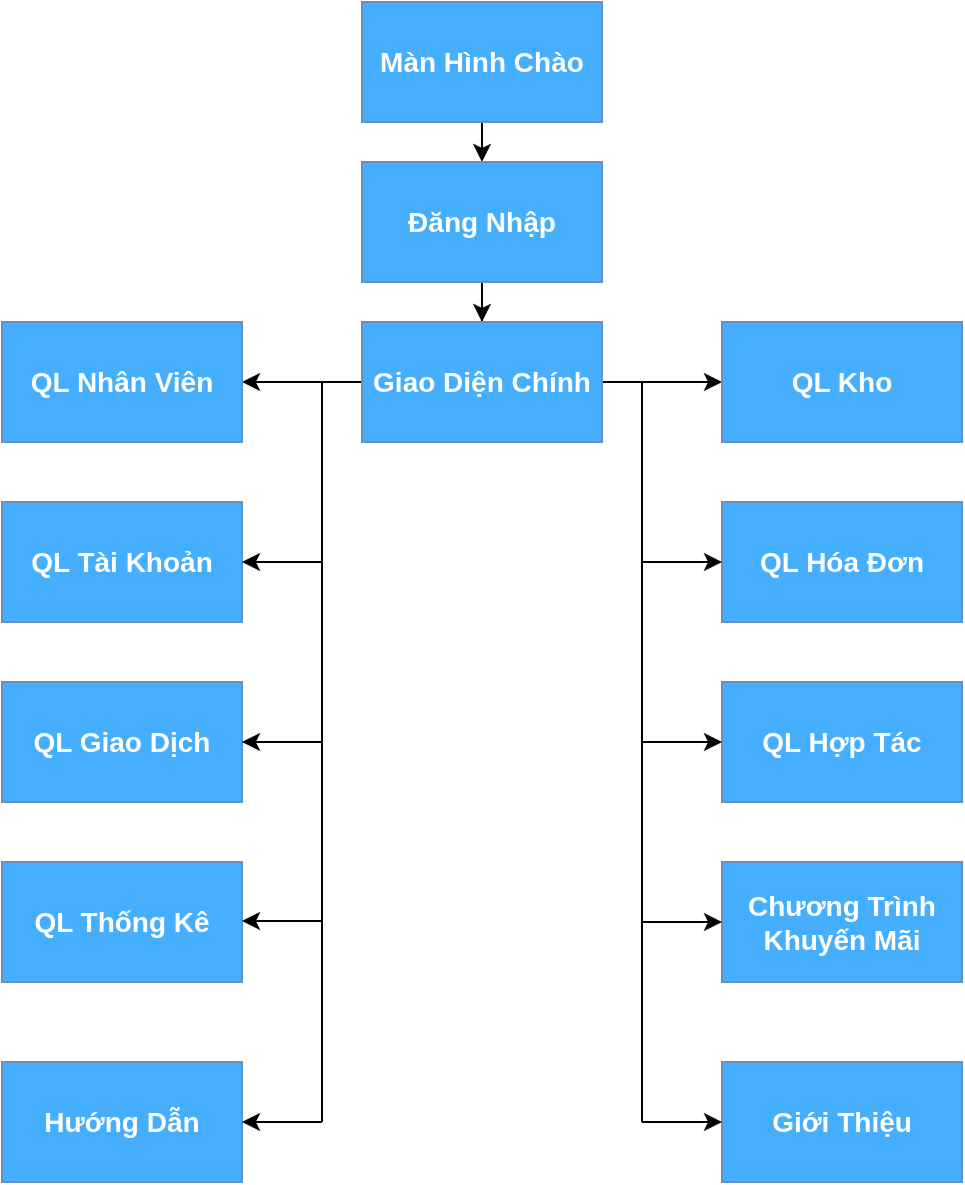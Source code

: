 <mxfile version="15.6.8" type="device"><diagram id="AlPurTziUNm4gtfimbGy" name="Page-1"><mxGraphModel dx="1038" dy="489" grid="1" gridSize="10" guides="1" tooltips="1" connect="1" arrows="1" fold="1" page="1" pageScale="1" pageWidth="850" pageHeight="1100" math="0" shadow="0"><root><mxCell id="0"/><mxCell id="1" parent="0"/><mxCell id="YrwpvN_W4QU2q3ToKCv7-18" style="edgeStyle=orthogonalEdgeStyle;rounded=0;orthogonalLoop=1;jettySize=auto;html=1;exitX=0.5;exitY=1;exitDx=0;exitDy=0;entryX=0.5;entryY=0;entryDx=0;entryDy=0;fontSize=14;fontColor=#FFFFFF;" edge="1" parent="1" source="YrwpvN_W4QU2q3ToKCv7-3" target="YrwpvN_W4QU2q3ToKCv7-4"><mxGeometry relative="1" as="geometry"/></mxCell><mxCell id="YrwpvN_W4QU2q3ToKCv7-3" value="&lt;b&gt;&lt;font style=&quot;font-size: 14px&quot; color=&quot;#ffffff&quot;&gt;Màn Hình Chào&lt;/font&gt;&lt;/b&gt;" style="rounded=0;whiteSpace=wrap;html=1;fillColor=#45AEFF;strokeColor=#6c8ebf;" vertex="1" parent="1"><mxGeometry x="320" y="240" width="120" height="60" as="geometry"/></mxCell><mxCell id="YrwpvN_W4QU2q3ToKCv7-19" style="edgeStyle=orthogonalEdgeStyle;rounded=0;orthogonalLoop=1;jettySize=auto;html=1;entryX=0.5;entryY=0;entryDx=0;entryDy=0;fontSize=14;fontColor=#FFFFFF;" edge="1" parent="1" source="YrwpvN_W4QU2q3ToKCv7-4" target="YrwpvN_W4QU2q3ToKCv7-5"><mxGeometry relative="1" as="geometry"/></mxCell><mxCell id="YrwpvN_W4QU2q3ToKCv7-4" value="&lt;font color=&quot;#ffffff&quot;&gt;&lt;span style=&quot;font-size: 14px&quot;&gt;&lt;b&gt;Đăng Nhập&lt;/b&gt;&lt;/span&gt;&lt;/font&gt;" style="rounded=0;whiteSpace=wrap;html=1;fillColor=#45AEFF;strokeColor=#6c8ebf;" vertex="1" parent="1"><mxGeometry x="320" y="320" width="120" height="60" as="geometry"/></mxCell><mxCell id="YrwpvN_W4QU2q3ToKCv7-23" style="edgeStyle=orthogonalEdgeStyle;rounded=0;orthogonalLoop=1;jettySize=auto;html=1;entryX=0;entryY=0.5;entryDx=0;entryDy=0;fontSize=14;fontColor=#FFFFFF;" edge="1" parent="1" source="YrwpvN_W4QU2q3ToKCv7-5" target="YrwpvN_W4QU2q3ToKCv7-9"><mxGeometry relative="1" as="geometry"/></mxCell><mxCell id="YrwpvN_W4QU2q3ToKCv7-24" style="edgeStyle=orthogonalEdgeStyle;rounded=0;orthogonalLoop=1;jettySize=auto;html=1;entryX=1;entryY=0.5;entryDx=0;entryDy=0;fontSize=14;fontColor=#FFFFFF;" edge="1" parent="1" source="YrwpvN_W4QU2q3ToKCv7-5" target="YrwpvN_W4QU2q3ToKCv7-6"><mxGeometry relative="1" as="geometry"/></mxCell><mxCell id="YrwpvN_W4QU2q3ToKCv7-5" value="&lt;b&gt;&lt;font style=&quot;font-size: 14px&quot; color=&quot;#ffffff&quot;&gt;Giao Diện Chính&lt;/font&gt;&lt;/b&gt;" style="rounded=0;whiteSpace=wrap;html=1;fillColor=#45AEFF;strokeColor=#6c8ebf;" vertex="1" parent="1"><mxGeometry x="320" y="400" width="120" height="60" as="geometry"/></mxCell><mxCell id="YrwpvN_W4QU2q3ToKCv7-6" value="&lt;b&gt;&lt;font style=&quot;font-size: 14px&quot; color=&quot;#ffffff&quot;&gt;QL Nhân Viên&lt;/font&gt;&lt;/b&gt;" style="rounded=0;whiteSpace=wrap;html=1;fillColor=#45AEFF;strokeColor=#6c8ebf;" vertex="1" parent="1"><mxGeometry x="140" y="400" width="120" height="60" as="geometry"/></mxCell><mxCell id="YrwpvN_W4QU2q3ToKCv7-7" value="&lt;b&gt;&lt;font style=&quot;font-size: 14px&quot; color=&quot;#ffffff&quot;&gt;QL Tài Khoản&lt;/font&gt;&lt;/b&gt;" style="rounded=0;whiteSpace=wrap;html=1;fillColor=#45AEFF;strokeColor=#6c8ebf;" vertex="1" parent="1"><mxGeometry x="140" y="490" width="120" height="60" as="geometry"/></mxCell><mxCell id="YrwpvN_W4QU2q3ToKCv7-8" value="&lt;b&gt;&lt;font style=&quot;font-size: 14px&quot; color=&quot;#ffffff&quot;&gt;QL Giao Dịch&lt;/font&gt;&lt;/b&gt;" style="rounded=0;whiteSpace=wrap;html=1;fillColor=#45AEFF;strokeColor=#6c8ebf;" vertex="1" parent="1"><mxGeometry x="140" y="580" width="120" height="60" as="geometry"/></mxCell><mxCell id="YrwpvN_W4QU2q3ToKCv7-9" value="&lt;b&gt;&lt;font style=&quot;font-size: 14px&quot; color=&quot;#ffffff&quot;&gt;QL Kho&lt;/font&gt;&lt;/b&gt;" style="rounded=0;whiteSpace=wrap;html=1;fillColor=#45AEFF;strokeColor=#6c8ebf;" vertex="1" parent="1"><mxGeometry x="500" y="400" width="120" height="60" as="geometry"/></mxCell><mxCell id="YrwpvN_W4QU2q3ToKCv7-10" value="&lt;b&gt;&lt;font style=&quot;font-size: 14px&quot; color=&quot;#ffffff&quot;&gt;QL Hóa Đơn&lt;/font&gt;&lt;/b&gt;" style="rounded=0;whiteSpace=wrap;html=1;fillColor=#45AEFF;strokeColor=#6c8ebf;" vertex="1" parent="1"><mxGeometry x="500" y="490" width="120" height="60" as="geometry"/></mxCell><mxCell id="YrwpvN_W4QU2q3ToKCv7-11" value="&lt;b&gt;&lt;font style=&quot;font-size: 14px&quot; color=&quot;#ffffff&quot;&gt;Chương Trình Khuyến Mãi&lt;/font&gt;&lt;/b&gt;" style="rounded=0;whiteSpace=wrap;html=1;fillColor=#45AEFF;strokeColor=#6c8ebf;" vertex="1" parent="1"><mxGeometry x="500" y="670" width="120" height="60" as="geometry"/></mxCell><mxCell id="YrwpvN_W4QU2q3ToKCv7-12" value="&lt;b&gt;&lt;font style=&quot;font-size: 14px&quot; color=&quot;#ffffff&quot;&gt;QL Thống Kê&lt;/font&gt;&lt;/b&gt;" style="rounded=0;whiteSpace=wrap;html=1;fillColor=#45AEFF;strokeColor=#6c8ebf;" vertex="1" parent="1"><mxGeometry x="140" y="670" width="120" height="60" as="geometry"/></mxCell><mxCell id="YrwpvN_W4QU2q3ToKCv7-13" value="&lt;b&gt;&lt;font style=&quot;font-size: 14px&quot; color=&quot;#ffffff&quot;&gt;QL Hợp Tác&lt;/font&gt;&lt;/b&gt;" style="rounded=0;whiteSpace=wrap;html=1;fillColor=#45AEFF;strokeColor=#6c8ebf;" vertex="1" parent="1"><mxGeometry x="500" y="580" width="120" height="60" as="geometry"/></mxCell><mxCell id="YrwpvN_W4QU2q3ToKCv7-15" value="&lt;b&gt;&lt;font style=&quot;font-size: 14px&quot; color=&quot;#ffffff&quot;&gt;Hướng Dẫn&lt;/font&gt;&lt;/b&gt;" style="rounded=0;whiteSpace=wrap;html=1;fillColor=#45AEFF;strokeColor=#6c8ebf;" vertex="1" parent="1"><mxGeometry x="140" y="770" width="120" height="60" as="geometry"/></mxCell><mxCell id="YrwpvN_W4QU2q3ToKCv7-16" value="&lt;b&gt;&lt;font style=&quot;font-size: 14px&quot; color=&quot;#ffffff&quot;&gt;Giới Thiệu&lt;/font&gt;&lt;/b&gt;" style="rounded=0;whiteSpace=wrap;html=1;fillColor=#45AEFF;strokeColor=#6c8ebf;" vertex="1" parent="1"><mxGeometry x="500" y="770" width="120" height="60" as="geometry"/></mxCell><mxCell id="YrwpvN_W4QU2q3ToKCv7-26" value="" style="endArrow=none;html=1;rounded=0;fontSize=14;fontColor=#FFFFFF;" edge="1" parent="1"><mxGeometry width="50" height="50" relative="1" as="geometry"><mxPoint x="300" y="800" as="sourcePoint"/><mxPoint x="300" y="430" as="targetPoint"/></mxGeometry></mxCell><mxCell id="YrwpvN_W4QU2q3ToKCv7-28" value="" style="endArrow=none;html=1;rounded=0;fontSize=14;fontColor=#FFFFFF;" edge="1" parent="1"><mxGeometry width="50" height="50" relative="1" as="geometry"><mxPoint x="460" y="800" as="sourcePoint"/><mxPoint x="460" y="430" as="targetPoint"/></mxGeometry></mxCell><mxCell id="YrwpvN_W4QU2q3ToKCv7-31" value="" style="endArrow=classic;html=1;rounded=0;fontSize=14;fontColor=#FFFFFF;entryX=1;entryY=0.5;entryDx=0;entryDy=0;" edge="1" parent="1" target="YrwpvN_W4QU2q3ToKCv7-7"><mxGeometry width="50" height="50" relative="1" as="geometry"><mxPoint x="300" y="520" as="sourcePoint"/><mxPoint x="380" y="570" as="targetPoint"/></mxGeometry></mxCell><mxCell id="YrwpvN_W4QU2q3ToKCv7-32" value="" style="endArrow=classic;html=1;rounded=0;fontSize=14;fontColor=#FFFFFF;entryX=1;entryY=0.5;entryDx=0;entryDy=0;" edge="1" parent="1" target="YrwpvN_W4QU2q3ToKCv7-8"><mxGeometry width="50" height="50" relative="1" as="geometry"><mxPoint x="300" y="610" as="sourcePoint"/><mxPoint x="270" y="530" as="targetPoint"/></mxGeometry></mxCell><mxCell id="YrwpvN_W4QU2q3ToKCv7-33" value="" style="endArrow=classic;html=1;rounded=0;fontSize=14;fontColor=#FFFFFF;entryX=1;entryY=0.5;entryDx=0;entryDy=0;" edge="1" parent="1"><mxGeometry width="50" height="50" relative="1" as="geometry"><mxPoint x="300" y="699.5" as="sourcePoint"/><mxPoint x="260" y="699.5" as="targetPoint"/></mxGeometry></mxCell><mxCell id="YrwpvN_W4QU2q3ToKCv7-34" value="" style="endArrow=classic;html=1;rounded=0;fontSize=14;fontColor=#FFFFFF;entryX=0;entryY=0.5;entryDx=0;entryDy=0;" edge="1" parent="1" target="YrwpvN_W4QU2q3ToKCv7-10"><mxGeometry width="50" height="50" relative="1" as="geometry"><mxPoint x="460" y="520" as="sourcePoint"/><mxPoint x="290" y="550" as="targetPoint"/></mxGeometry></mxCell><mxCell id="YrwpvN_W4QU2q3ToKCv7-35" value="" style="endArrow=classic;html=1;rounded=0;fontSize=14;fontColor=#FFFFFF;entryX=0;entryY=0.5;entryDx=0;entryDy=0;" edge="1" parent="1" target="YrwpvN_W4QU2q3ToKCv7-13"><mxGeometry width="50" height="50" relative="1" as="geometry"><mxPoint x="460" y="610" as="sourcePoint"/><mxPoint x="300" y="560" as="targetPoint"/></mxGeometry></mxCell><mxCell id="YrwpvN_W4QU2q3ToKCv7-36" value="" style="endArrow=classic;html=1;rounded=0;fontSize=14;fontColor=#FFFFFF;entryX=0;entryY=0.5;entryDx=0;entryDy=0;" edge="1" parent="1" target="YrwpvN_W4QU2q3ToKCv7-11"><mxGeometry width="50" height="50" relative="1" as="geometry"><mxPoint x="460" y="700" as="sourcePoint"/><mxPoint x="310" y="570" as="targetPoint"/></mxGeometry></mxCell><mxCell id="YrwpvN_W4QU2q3ToKCv7-62" value="" style="endArrow=classic;html=1;rounded=0;fontSize=14;fontColor=#FFFFFF;" edge="1" parent="1"><mxGeometry width="50" height="50" relative="1" as="geometry"><mxPoint x="300" y="800" as="sourcePoint"/><mxPoint x="260" y="800" as="targetPoint"/></mxGeometry></mxCell><mxCell id="YrwpvN_W4QU2q3ToKCv7-63" value="" style="endArrow=classic;html=1;rounded=0;fontSize=14;fontColor=#FFFFFF;" edge="1" parent="1"><mxGeometry width="50" height="50" relative="1" as="geometry"><mxPoint x="460" y="800" as="sourcePoint"/><mxPoint x="500" y="800" as="targetPoint"/></mxGeometry></mxCell></root></mxGraphModel></diagram></mxfile>